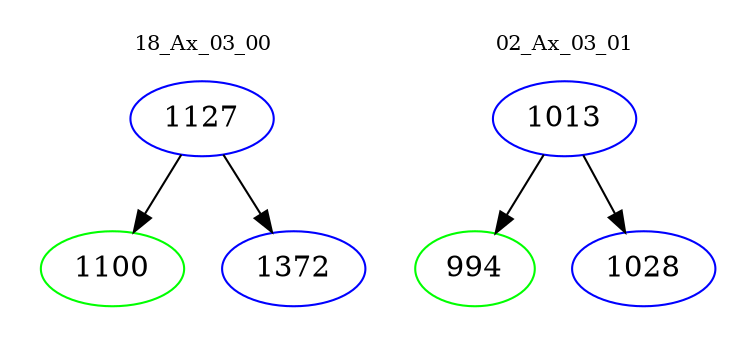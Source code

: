 digraph{
subgraph cluster_0 {
color = white
label = "18_Ax_03_00";
fontsize=10;
T0_1127 [label="1127", color="blue"]
T0_1127 -> T0_1100 [color="black"]
T0_1100 [label="1100", color="green"]
T0_1127 -> T0_1372 [color="black"]
T0_1372 [label="1372", color="blue"]
}
subgraph cluster_1 {
color = white
label = "02_Ax_03_01";
fontsize=10;
T1_1013 [label="1013", color="blue"]
T1_1013 -> T1_994 [color="black"]
T1_994 [label="994", color="green"]
T1_1013 -> T1_1028 [color="black"]
T1_1028 [label="1028", color="blue"]
}
}
